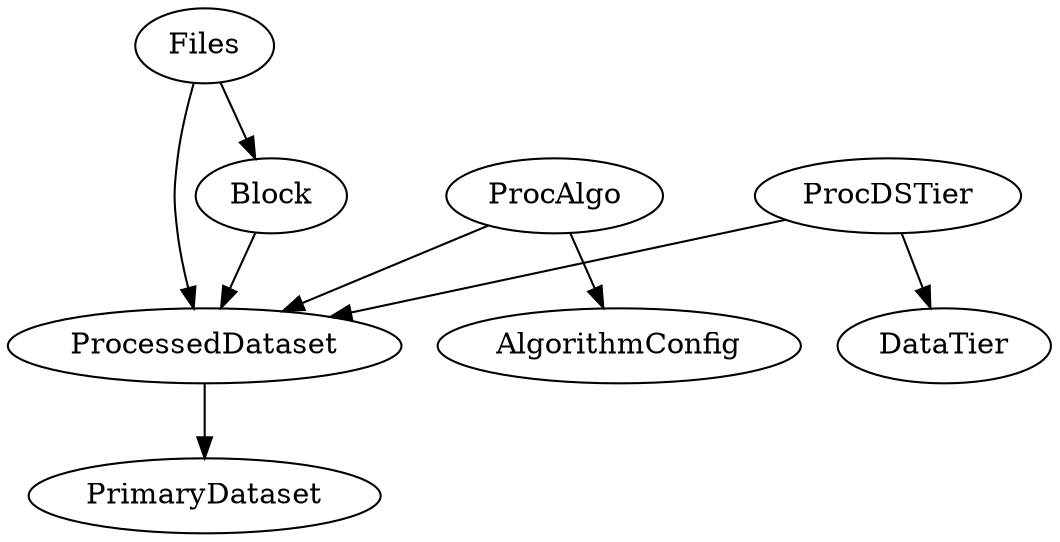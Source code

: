digraph A {
	Files -> ProcessedDataset;
	Files -> Block;
	ProcAlgo -> AlgorithmConfig;
	ProcAlgo -> ProcessedDataset;
	ProcDSTier -> DataTier;
	ProcDSTier -> ProcessedDataset;
	ProcessedDataset -> PrimaryDataset;
	Block -> ProcessedDataset;
}

